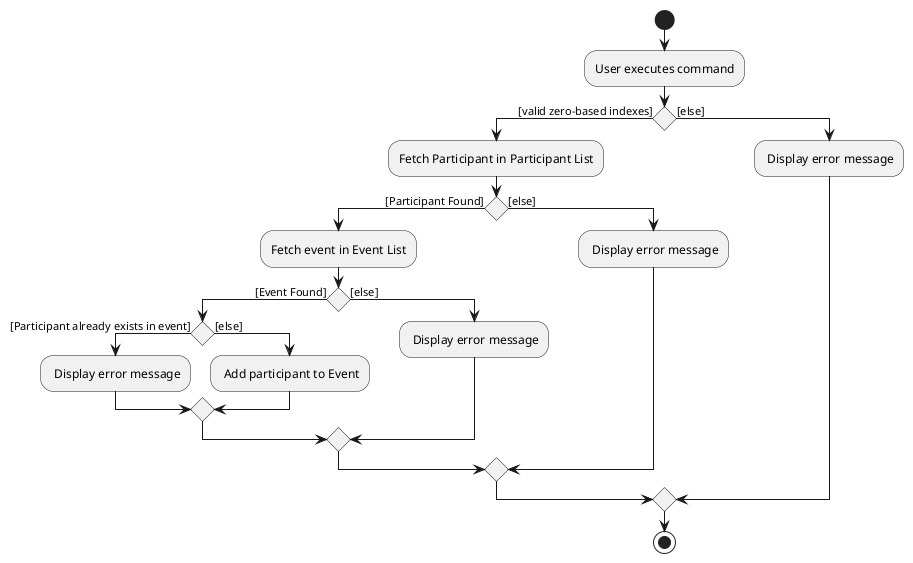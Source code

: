 @startuml
start
:User executes command;

'Since the beta syntax does not support placing the condition outside the
'diamond we place it as the true branch instead.

if () then ([valid zero-based indexes])
    :Fetch Participant in Participant List;
    if () then ([Participant Found])
        :Fetch event in Event List;
        if () then ([Event Found])
                if () then ([Participant already exists in event])
                        : Display error message;
                    else ([else])
                        : Add participant to Event;
                    endif
            else ([else])
                : Display error message;
            endif
    else ([else])
        : Display error message;
    endif
else ([else])
    : Display error message;
endif
stop
@enduml